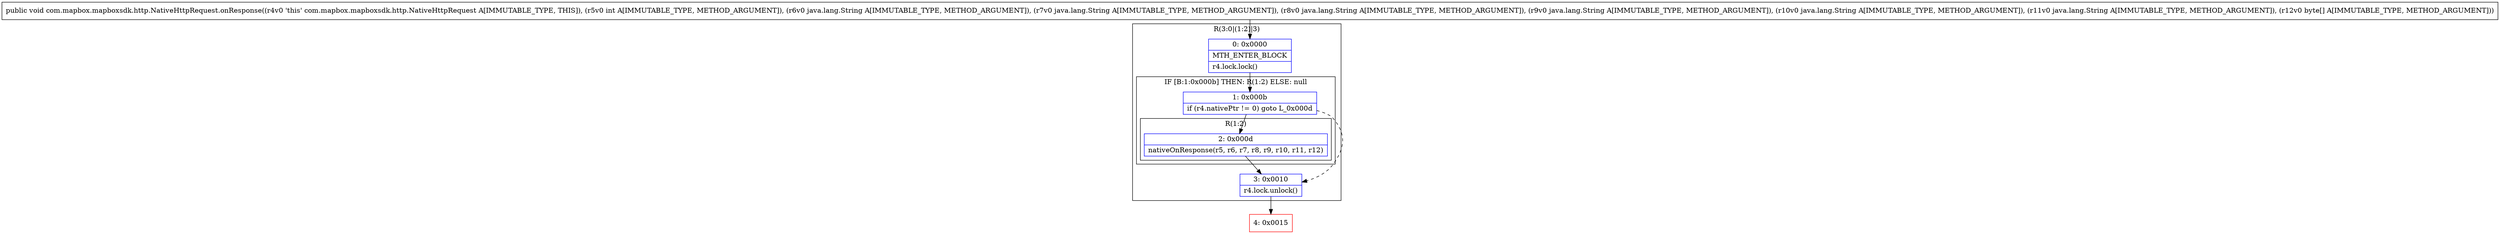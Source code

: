 digraph "CFG forcom.mapbox.mapboxsdk.http.NativeHttpRequest.onResponse(ILjava\/lang\/String;Ljava\/lang\/String;Ljava\/lang\/String;Ljava\/lang\/String;Ljava\/lang\/String;Ljava\/lang\/String;[B)V" {
subgraph cluster_Region_1235377823 {
label = "R(3:0|(1:2)|3)";
node [shape=record,color=blue];
Node_0 [shape=record,label="{0\:\ 0x0000|MTH_ENTER_BLOCK\l|r4.lock.lock()\l}"];
subgraph cluster_IfRegion_1276161588 {
label = "IF [B:1:0x000b] THEN: R(1:2) ELSE: null";
node [shape=record,color=blue];
Node_1 [shape=record,label="{1\:\ 0x000b|if (r4.nativePtr != 0) goto L_0x000d\l}"];
subgraph cluster_Region_1833143532 {
label = "R(1:2)";
node [shape=record,color=blue];
Node_2 [shape=record,label="{2\:\ 0x000d|nativeOnResponse(r5, r6, r7, r8, r9, r10, r11, r12)\l}"];
}
}
Node_3 [shape=record,label="{3\:\ 0x0010|r4.lock.unlock()\l}"];
}
Node_4 [shape=record,color=red,label="{4\:\ 0x0015}"];
MethodNode[shape=record,label="{public void com.mapbox.mapboxsdk.http.NativeHttpRequest.onResponse((r4v0 'this' com.mapbox.mapboxsdk.http.NativeHttpRequest A[IMMUTABLE_TYPE, THIS]), (r5v0 int A[IMMUTABLE_TYPE, METHOD_ARGUMENT]), (r6v0 java.lang.String A[IMMUTABLE_TYPE, METHOD_ARGUMENT]), (r7v0 java.lang.String A[IMMUTABLE_TYPE, METHOD_ARGUMENT]), (r8v0 java.lang.String A[IMMUTABLE_TYPE, METHOD_ARGUMENT]), (r9v0 java.lang.String A[IMMUTABLE_TYPE, METHOD_ARGUMENT]), (r10v0 java.lang.String A[IMMUTABLE_TYPE, METHOD_ARGUMENT]), (r11v0 java.lang.String A[IMMUTABLE_TYPE, METHOD_ARGUMENT]), (r12v0 byte[] A[IMMUTABLE_TYPE, METHOD_ARGUMENT])) }"];
MethodNode -> Node_0;
Node_0 -> Node_1;
Node_1 -> Node_2;
Node_1 -> Node_3[style=dashed];
Node_2 -> Node_3;
Node_3 -> Node_4;
}

